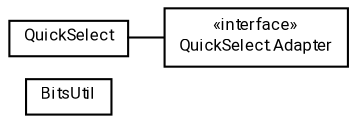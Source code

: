 #!/usr/local/bin/dot
#
# Class diagram 
# Generated by UMLGraph version R5_7_2-60-g0e99a6 (http://www.spinellis.gr/umlgraph/)
#

digraph G {
	graph [fontnames="svg"]
	edge [fontname="Roboto",fontsize=7,labelfontname="Roboto",labelfontsize=7,color="black"];
	node [fontname="Roboto",fontcolor="black",fontsize=8,shape=plaintext,margin=0,width=0,height=0];
	nodesep=0.15;
	ranksep=0.25;
	rankdir=LR;
	// de.lmu.ifi.dbs.elki.utilities.datastructures.BitsUtil
	c542333 [label=<<table title="de.lmu.ifi.dbs.elki.utilities.datastructures.BitsUtil" border="0" cellborder="1" cellspacing="0" cellpadding="2" href="BitsUtil.html" target="_parent">
		<tr><td><table border="0" cellspacing="0" cellpadding="1">
		<tr><td align="center" balign="center"> <font face="Roboto">BitsUtil</font> </td></tr>
		</table></td></tr>
		</table>>, URL="BitsUtil.html"];
	// de.lmu.ifi.dbs.elki.utilities.datastructures.QuickSelect
	c542352 [label=<<table title="de.lmu.ifi.dbs.elki.utilities.datastructures.QuickSelect" border="0" cellborder="1" cellspacing="0" cellpadding="2" href="QuickSelect.html" target="_parent">
		<tr><td><table border="0" cellspacing="0" cellpadding="1">
		<tr><td align="center" balign="center"> <font face="Roboto">QuickSelect</font> </td></tr>
		</table></td></tr>
		</table>>, URL="QuickSelect.html"];
	// de.lmu.ifi.dbs.elki.utilities.datastructures.QuickSelect.Adapter<T>
	c542353 [label=<<table title="de.lmu.ifi.dbs.elki.utilities.datastructures.QuickSelect.Adapter" border="0" cellborder="1" cellspacing="0" cellpadding="2" href="QuickSelect.Adapter.html" target="_parent">
		<tr><td><table border="0" cellspacing="0" cellpadding="1">
		<tr><td align="center" balign="center"> &#171;interface&#187; </td></tr>
		<tr><td align="center" balign="center"> <font face="Roboto">QuickSelect.Adapter</font> </td></tr>
		</table></td></tr>
		</table>>, URL="QuickSelect.Adapter.html"];
	// de.lmu.ifi.dbs.elki.utilities.datastructures.QuickSelect assoc de.lmu.ifi.dbs.elki.utilities.datastructures.QuickSelect.Adapter<T>
	c542352 -> c542353 [arrowhead=none,weight=2];
}

